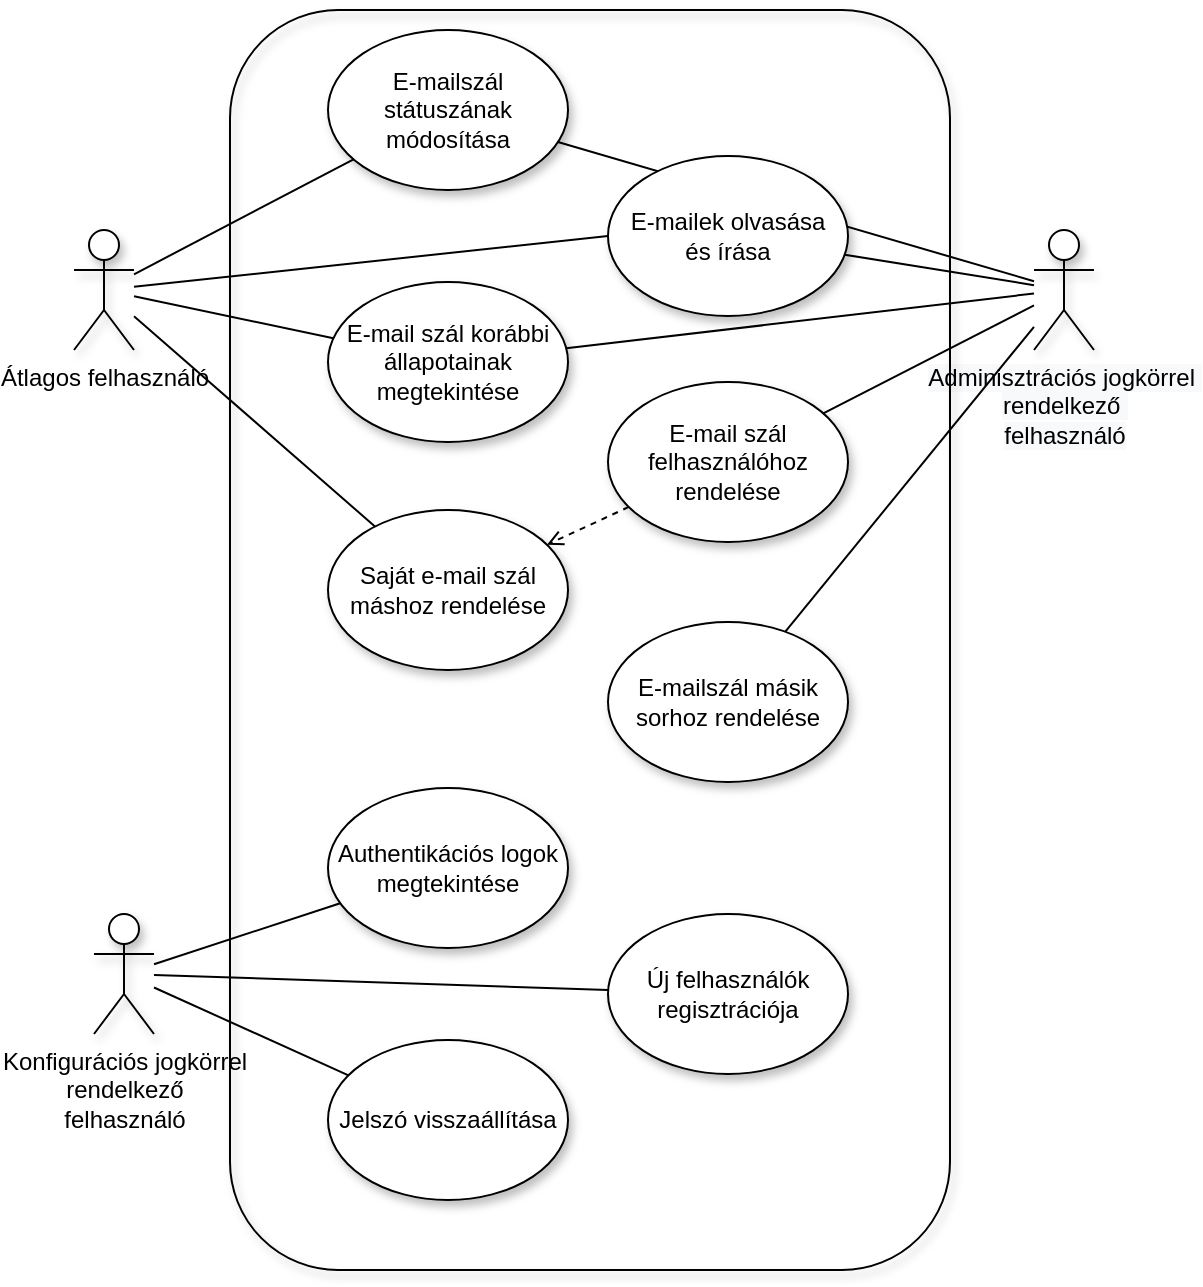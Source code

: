 <mxfile version="13.7.9" type="device"><diagram id="prtHgNgQTEPvFCAcTncT" name="Page-1"><mxGraphModel dx="1102" dy="813" grid="1" gridSize="10" guides="1" tooltips="1" connect="1" arrows="1" fold="1" page="1" pageScale="1" pageWidth="827" pageHeight="1169" math="0" shadow="0"><root><mxCell id="0"/><mxCell id="1" parent="0"/><mxCell id="noYKNbKoNxwQ0np89ZdW-26" style="edgeStyle=none;rounded=0;orthogonalLoop=1;jettySize=auto;html=1;endArrow=none;endFill=0;" parent="1" source="noYKNbKoNxwQ0np89ZdW-24" target="noYKNbKoNxwQ0np89ZdW-3" edge="1"><mxGeometry relative="1" as="geometry"/></mxCell><mxCell id="noYKNbKoNxwQ0np89ZdW-31" style="edgeStyle=none;rounded=0;orthogonalLoop=1;jettySize=auto;html=1;endArrow=none;endFill=0;" parent="1" source="noYKNbKoNxwQ0np89ZdW-30" target="noYKNbKoNxwQ0np89ZdW-3" edge="1"><mxGeometry relative="1" as="geometry"/></mxCell><mxCell id="noYKNbKoNxwQ0np89ZdW-14" style="rounded=0;orthogonalLoop=1;jettySize=auto;html=1;entryX=0;entryY=0.5;entryDx=0;entryDy=0;endArrow=none;endFill=0;" parent="1" source="noYKNbKoNxwQ0np89ZdW-2" target="noYKNbKoNxwQ0np89ZdW-13" edge="1"><mxGeometry relative="1" as="geometry"><mxPoint x="210" y="198" as="sourcePoint"/></mxGeometry></mxCell><mxCell id="noYKNbKoNxwQ0np89ZdW-3" value="&lt;span style=&quot;color: rgb(0 , 0 , 0) ; font-family: &amp;#34;helvetica&amp;#34; ; font-size: 12px ; font-style: normal ; font-weight: 400 ; letter-spacing: normal ; text-align: center ; text-indent: 0px ; text-transform: none ; word-spacing: 0px ; background-color: rgb(248 , 249 , 250) ; display: inline ; float: none&quot;&gt;Adminisztrációs jogkörrel&lt;span&gt;&amp;nbsp;&lt;/span&gt;&lt;/span&gt;&lt;br style=&quot;color: rgb(0 , 0 , 0) ; font-family: &amp;#34;helvetica&amp;#34; ; font-size: 12px ; font-style: normal ; font-weight: 400 ; letter-spacing: normal ; text-align: center ; text-indent: 0px ; text-transform: none ; word-spacing: 0px ; background-color: rgb(248 , 249 , 250)&quot;&gt;&lt;span style=&quot;color: rgb(0 , 0 , 0) ; font-family: &amp;#34;helvetica&amp;#34; ; font-size: 12px ; font-style: normal ; font-weight: 400 ; letter-spacing: normal ; text-align: center ; text-indent: 0px ; text-transform: none ; word-spacing: 0px ; background-color: rgb(248 , 249 , 250) ; display: inline ; float: none&quot;&gt;rendelkező&lt;span&gt;&amp;nbsp;&lt;/span&gt;&lt;/span&gt;&lt;br style=&quot;color: rgb(0 , 0 , 0) ; font-family: &amp;#34;helvetica&amp;#34; ; font-size: 12px ; font-style: normal ; font-weight: 400 ; letter-spacing: normal ; text-align: center ; text-indent: 0px ; text-transform: none ; word-spacing: 0px ; background-color: rgb(248 , 249 , 250)&quot;&gt;&lt;span style=&quot;color: rgb(0 , 0 , 0) ; font-family: &amp;#34;helvetica&amp;#34; ; font-size: 12px ; font-style: normal ; font-weight: 400 ; letter-spacing: normal ; text-align: center ; text-indent: 0px ; text-transform: none ; word-spacing: 0px ; background-color: rgb(248 , 249 , 250) ; display: inline ; float: none&quot;&gt;felhasználó&lt;/span&gt;" style="shape=umlActor;verticalLabelPosition=bottom;verticalAlign=top;html=1;outlineConnect=0;shadow=1;" parent="1" vertex="1"><mxGeometry x="640" y="170" width="30" height="60" as="geometry"/></mxCell><mxCell id="noYKNbKoNxwQ0np89ZdW-15" style="edgeStyle=none;rounded=0;orthogonalLoop=1;jettySize=auto;html=1;endArrow=none;endFill=0;" parent="1" source="noYKNbKoNxwQ0np89ZdW-13" target="noYKNbKoNxwQ0np89ZdW-3" edge="1"><mxGeometry relative="1" as="geometry"><mxPoint x="604" y="207.931" as="targetPoint"/></mxGeometry></mxCell><mxCell id="noYKNbKoNxwQ0np89ZdW-19" style="edgeStyle=none;rounded=0;orthogonalLoop=1;jettySize=auto;html=1;endArrow=none;endFill=0;" parent="1" source="noYKNbKoNxwQ0np89ZdW-16" target="noYKNbKoNxwQ0np89ZdW-3" edge="1"><mxGeometry relative="1" as="geometry"><mxPoint x="604" y="221.379" as="targetPoint"/></mxGeometry></mxCell><mxCell id="noYKNbKoNxwQ0np89ZdW-20" style="edgeStyle=none;rounded=0;orthogonalLoop=1;jettySize=auto;html=1;endArrow=none;endFill=0;" parent="1" source="noYKNbKoNxwQ0np89ZdW-17" target="noYKNbKoNxwQ0np89ZdW-2" edge="1"><mxGeometry relative="1" as="geometry"/></mxCell><mxCell id="noYKNbKoNxwQ0np89ZdW-23" style="edgeStyle=none;rounded=0;orthogonalLoop=1;jettySize=auto;html=1;endArrow=none;endFill=0;" parent="1" source="noYKNbKoNxwQ0np89ZdW-21" target="noYKNbKoNxwQ0np89ZdW-3" edge="1"><mxGeometry relative="1" as="geometry"><mxPoint x="604" y="234.828" as="targetPoint"/></mxGeometry></mxCell><mxCell id="noYKNbKoNxwQ0np89ZdW-27" style="edgeStyle=none;rounded=0;orthogonalLoop=1;jettySize=auto;html=1;endArrow=none;endFill=0;" parent="1" source="noYKNbKoNxwQ0np89ZdW-24" target="noYKNbKoNxwQ0np89ZdW-2" edge="1"><mxGeometry relative="1" as="geometry"><mxPoint x="210" y="192" as="targetPoint"/></mxGeometry></mxCell><mxCell id="noYKNbKoNxwQ0np89ZdW-32" style="edgeStyle=none;rounded=0;orthogonalLoop=1;jettySize=auto;html=1;endArrow=none;endFill=0;" parent="1" source="noYKNbKoNxwQ0np89ZdW-30" target="noYKNbKoNxwQ0np89ZdW-2" edge="1"><mxGeometry relative="1" as="geometry"><mxPoint x="210" y="210" as="targetPoint"/></mxGeometry></mxCell><mxCell id="noYKNbKoNxwQ0np89ZdW-42" style="edgeStyle=none;rounded=0;orthogonalLoop=1;jettySize=auto;html=1;endArrow=none;endFill=0;" parent="1" source="noYKNbKoNxwQ0np89ZdW-37" target="noYKNbKoNxwQ0np89ZdW-4" edge="1"><mxGeometry relative="1" as="geometry"/></mxCell><mxCell id="noYKNbKoNxwQ0np89ZdW-40" style="edgeStyle=none;rounded=0;orthogonalLoop=1;jettySize=auto;html=1;endArrow=none;endFill=0;" parent="1" source="noYKNbKoNxwQ0np89ZdW-38" target="noYKNbKoNxwQ0np89ZdW-4" edge="1"><mxGeometry relative="1" as="geometry"/></mxCell><mxCell id="noYKNbKoNxwQ0np89ZdW-41" style="edgeStyle=none;rounded=0;orthogonalLoop=1;jettySize=auto;html=1;endArrow=none;endFill=0;" parent="1" source="noYKNbKoNxwQ0np89ZdW-39" target="noYKNbKoNxwQ0np89ZdW-4" edge="1"><mxGeometry relative="1" as="geometry"/></mxCell><mxCell id="vugvoO2DdpCT5apxeYYJ-3" value="" style="group" vertex="1" connectable="0" parent="1"><mxGeometry x="238" y="60" width="360" height="630" as="geometry"/></mxCell><mxCell id="noYKNbKoNxwQ0np89ZdW-12" value="" style="rounded=1;whiteSpace=wrap;html=1;glass=0;sketch=0;shadow=1;fillColor=none;" parent="vugvoO2DdpCT5apxeYYJ-3" vertex="1"><mxGeometry width="360" height="630" as="geometry"/></mxCell><mxCell id="noYKNbKoNxwQ0np89ZdW-16" value="E-mail szál felhasználóhoz rendelése" style="ellipse;whiteSpace=wrap;html=1;rounded=1;shadow=1;glass=0;sketch=0;" parent="vugvoO2DdpCT5apxeYYJ-3" vertex="1"><mxGeometry x="189" y="186" width="120" height="80" as="geometry"/></mxCell><mxCell id="noYKNbKoNxwQ0np89ZdW-21" value="E-mailszál másik sorhoz rendelése" style="ellipse;whiteSpace=wrap;html=1;rounded=1;shadow=1;glass=0;sketch=0;" parent="vugvoO2DdpCT5apxeYYJ-3" vertex="1"><mxGeometry x="189" y="306" width="120" height="80" as="geometry"/></mxCell><mxCell id="noYKNbKoNxwQ0np89ZdW-17" value="Saját e-mail szál máshoz rendelése" style="ellipse;whiteSpace=wrap;html=1;rounded=1;shadow=1;glass=0;sketch=0;" parent="vugvoO2DdpCT5apxeYYJ-3" vertex="1"><mxGeometry x="49" y="250" width="120" height="80" as="geometry"/></mxCell><mxCell id="noYKNbKoNxwQ0np89ZdW-18" style="edgeStyle=none;rounded=0;orthogonalLoop=1;jettySize=auto;html=1;endArrow=open;endFill=0;dashed=1;" parent="vugvoO2DdpCT5apxeYYJ-3" source="noYKNbKoNxwQ0np89ZdW-16" target="noYKNbKoNxwQ0np89ZdW-17" edge="1"><mxGeometry relative="1" as="geometry"/></mxCell><mxCell id="noYKNbKoNxwQ0np89ZdW-24" value="E-mailszál státuszának módosítása" style="ellipse;whiteSpace=wrap;html=1;rounded=1;shadow=1;glass=0;sketch=0;" parent="vugvoO2DdpCT5apxeYYJ-3" vertex="1"><mxGeometry x="49" y="10" width="120" height="80" as="geometry"/></mxCell><mxCell id="noYKNbKoNxwQ0np89ZdW-30" value="E-mail szál korábbi állapotainak megtekintése" style="ellipse;whiteSpace=wrap;html=1;rounded=1;shadow=1;glass=0;sketch=0;" parent="vugvoO2DdpCT5apxeYYJ-3" vertex="1"><mxGeometry x="49" y="136" width="120" height="80" as="geometry"/></mxCell><mxCell id="noYKNbKoNxwQ0np89ZdW-13" value="E-mailek olvasása&lt;br&gt;és írása" style="ellipse;whiteSpace=wrap;html=1;rounded=1;shadow=1;glass=0;sketch=0;" parent="vugvoO2DdpCT5apxeYYJ-3" vertex="1"><mxGeometry x="189" y="73" width="120" height="80" as="geometry"/></mxCell><mxCell id="noYKNbKoNxwQ0np89ZdW-37" value="Authentikációs logok megtekintése" style="ellipse;whiteSpace=wrap;html=1;rounded=1;shadow=1;glass=0;sketch=0;" parent="vugvoO2DdpCT5apxeYYJ-3" vertex="1"><mxGeometry x="49" y="389" width="120" height="80" as="geometry"/></mxCell><mxCell id="noYKNbKoNxwQ0np89ZdW-38" value="Új felhasználók regisztrációja" style="ellipse;whiteSpace=wrap;html=1;rounded=1;shadow=1;glass=0;sketch=0;" parent="vugvoO2DdpCT5apxeYYJ-3" vertex="1"><mxGeometry x="189" y="452" width="120" height="80" as="geometry"/></mxCell><mxCell id="noYKNbKoNxwQ0np89ZdW-39" value="Jelszó visszaállítása" style="ellipse;whiteSpace=wrap;html=1;rounded=1;shadow=1;glass=0;sketch=0;" parent="vugvoO2DdpCT5apxeYYJ-3" vertex="1"><mxGeometry x="49" y="515" width="120" height="80" as="geometry"/></mxCell><mxCell id="noYKNbKoNxwQ0np89ZdW-2" value="Átlagos felhasználó" style="shape=umlActor;verticalLabelPosition=bottom;verticalAlign=top;html=1;outlineConnect=0;shadow=1;" parent="1" vertex="1"><mxGeometry x="160" y="170" width="30" height="60" as="geometry"/></mxCell><mxCell id="noYKNbKoNxwQ0np89ZdW-4" value="Konfigurációs jogkörrel &lt;br&gt;rendelkező &lt;br&gt;felhasználó" style="shape=umlActor;verticalLabelPosition=bottom;verticalAlign=top;html=1;outlineConnect=0;shadow=1;" parent="1" vertex="1"><mxGeometry x="170" y="512" width="30" height="60" as="geometry"/></mxCell></root></mxGraphModel></diagram></mxfile>